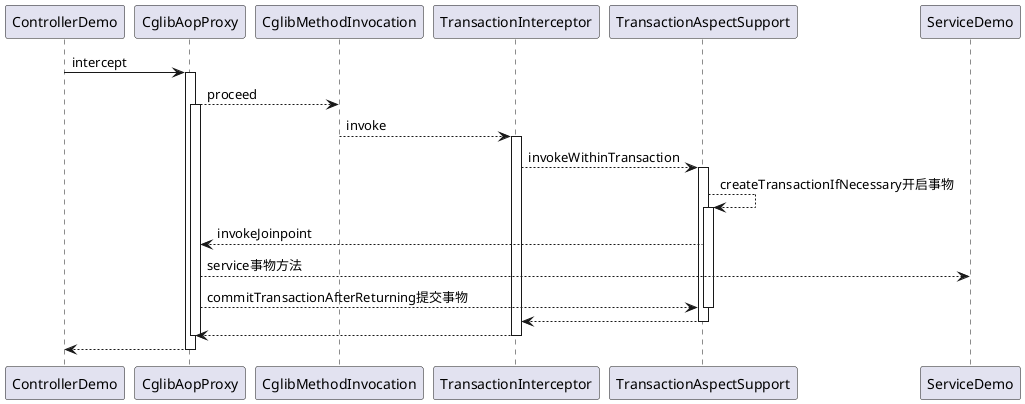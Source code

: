 @startuml
ControllerDemo -> CglibAopProxy: intercept
activate CglibAopProxy
CglibAopProxy --> CglibMethodInvocation: proceed
activate CglibAopProxy
CglibMethodInvocation --> TransactionInterceptor: invoke
activate TransactionInterceptor
TransactionInterceptor --> TransactionAspectSupport: invokeWithinTransaction
activate TransactionAspectSupport
TransactionAspectSupport --> TransactionAspectSupport: createTransactionIfNecessary开启事物
activate TransactionAspectSupport
TransactionAspectSupport --> CglibAopProxy: invokeJoinpoint
CglibAopProxy --> ServiceDemo: service事物方法
CglibAopProxy --> TransactionAspectSupport:commitTransactionAfterReturning提交事物
deactivate TransactionAspectSupport
TransactionAspectSupport --> TransactionInterceptor
deactivate TransactionAspectSupport
TransactionInterceptor --> CglibAopProxy
deactivate TransactionInterceptor
deactivate CglibAopProxy
CglibAopProxy --> ControllerDemo
deactivate CglibAopProxy

@enduml